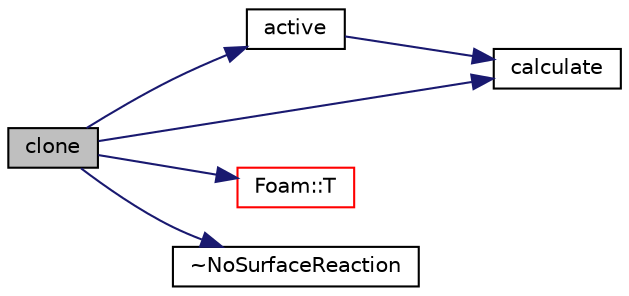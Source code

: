 digraph "clone"
{
  bgcolor="transparent";
  edge [fontname="Helvetica",fontsize="10",labelfontname="Helvetica",labelfontsize="10"];
  node [fontname="Helvetica",fontsize="10",shape=record];
  rankdir="LR";
  Node1 [label="clone",height=0.2,width=0.4,color="black", fillcolor="grey75", style="filled", fontcolor="black"];
  Node1 -> Node2 [color="midnightblue",fontsize="10",style="solid",fontname="Helvetica"];
  Node2 [label="active",height=0.2,width=0.4,color="black",URL="$a01656.html#a6fd1dc792a0b98e6530a7383d4ef3074",tooltip="Flag to indicate whether model activates devolatisation model. "];
  Node2 -> Node3 [color="midnightblue",fontsize="10",style="solid",fontname="Helvetica"];
  Node3 [label="calculate",height=0.2,width=0.4,color="black",URL="$a01656.html#ab60820d725d0b8fccafa5d674f0c4ce1",tooltip="Update surface reactions. "];
  Node1 -> Node3 [color="midnightblue",fontsize="10",style="solid",fontname="Helvetica"];
  Node1 -> Node4 [color="midnightblue",fontsize="10",style="solid",fontname="Helvetica"];
  Node4 [label="Foam::T",height=0.2,width=0.4,color="red",URL="$a10733.html#ae57fda0abb14bb0944947c463c6e09d4"];
  Node1 -> Node5 [color="midnightblue",fontsize="10",style="solid",fontname="Helvetica"];
  Node5 [label="~NoSurfaceReaction",height=0.2,width=0.4,color="black",URL="$a01656.html#a88f766abafc07cd5a58c9652bd79adb9",tooltip="Destructor. "];
}
